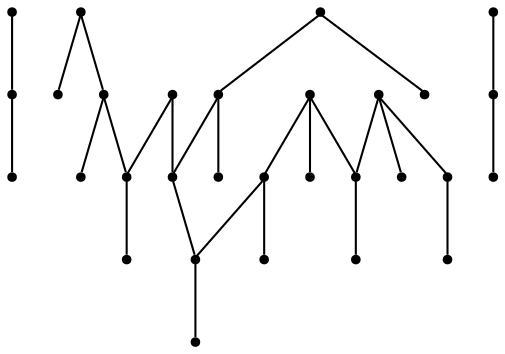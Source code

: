 graph {
  node [shape=point,comment="{\"directed\":false,\"doi\":\"10.1007/978-3-540-77537-9_11\",\"figure\":\"1\"}"]

  v0 [pos="1119.8327340059502,843.5316020017683"]
  v1 [pos="1097.5661911365596,853.9103976255474"]
  v2 [pos="1098.3167505486067,771.5054888731062"]
  v3 [pos="1017.381565138351,889.0481398241449"]
  v4 [pos="1018.1321086439975,806.6432310717033"]
  v5 [pos="996.7411972134612,898.3015721500282"]
  v6 [pos="997.3666686923004,815.8965997961795"]
  v7 [pos="975.9757731681646,907.6799812409372"]
  v8 [pos="976.7263325802115,825.2750088870886"]
  v9 [pos="953.7092143923737,917.1833670968721"]
  v10 [pos="931.4426397101823,907.8050216073701"]
  v11 [pos="949.4560337865074,645.3346074283485"]
  v12 [pos="902.0457983327466,620.4505568856904"]
  v13 [pos="949.4560337865074,715.3600110926773"]
  v14 [pos="902.0457983327466,690.4759605500192"]
  v15 [pos="949.8313293989314,668.7180463709976"]
  v16 [pos="949.5811376261156,622.0760816493179"]
  v17 [pos="1002.3703928038132,643.8339958283395"]
  v18 [pos="949.8313293989313,739.1186983374394"]
  v19 [pos="949.5811376261156,763.6276277807988"]
  v20 [pos="902.295974199162,738.80603381995"]
  v21 [pos="1002.2453048706054,714.1096074283485"]
  v22 [pos="1001.6198333917662,595.6915467094653"]
  v23 [pos="910.4895678586737,899.1143345318418"]
  v24 [pos="910.4895678586738,815.9591199793961"]
  v25 [pos="889.6615839403729,890.2986070898808"]
  v26 [pos="889.6615839403728,807.143456138842"]
  v27 [pos="809.1016782361407,855.6610263570151"]
  v28 [pos="809.1016782361407,772.5058118045692"]
  v29 [pos="786.3347518211187,846.5326979989717"]

  v0 -- v1 [id="-1",pos="1119.8327340059502,843.5316020017683 1097.5661911365596,853.9103976255474 1097.5661911365596,853.9103976255474 1097.5661911365596,853.9103976255474"]
  v29 -- v27 [id="-2",pos="786.3347518211187,846.5326979989717 809.1016782361407,855.6610263570151 809.1016782361407,855.6610263570151 809.1016782361407,855.6610263570151"]
  v27 -- v28 [id="-3",pos="809.1016782361407,855.6610263570151 809.1016782361407,772.5058118045692 809.1016782361407,772.5058118045692 809.1016782361407,772.5058118045692"]
  v1 -- v2 [id="-5",pos="1097.5661911365596,853.9103976255474 1098.3167505486067,771.5054888731062 1098.3167505486067,771.5054888731062 1098.3167505486067,771.5054888731062"]
  v3 -- v4 [id="-7",pos="1017.381565138351,889.0481398241449 1018.1321086439975,806.6432310717033 1018.1321086439975,806.6432310717033 1018.1321086439975,806.6432310717033"]
  v25 -- v26 [id="-9",pos="889.6615839403729,890.2986070898808 889.6615839403728,807.143456138842 889.6615839403728,807.143456138842 889.6615839403728,807.143456138842"]
  v25 -- v23 [id="-10",pos="889.6615839403729,890.2986070898808 910.4895678586737,899.1143345318418 910.4895678586737,899.1143345318418 910.4895678586737,899.1143345318418"]
  v23 -- v24 [id="-12",pos="910.4895678586737,899.1143345318418 910.4895678586738,815.9591199793961 910.4895678586738,815.9591199793961 910.4895678586738,815.9591199793961"]
  v10 -- v19 [id="-13",pos="931.4426397101823,907.8050216073701 949.5811376261156,763.6276277807988 949.5811376261156,763.6276277807988 949.5811376261156,763.6276277807988"]
  v16 -- v22 [id="-14",pos="949.5811376261156,622.0760816493179 1001.6198333917662,595.6915467094653 1001.6198333917662,595.6915467094653 1001.6198333917662,595.6915467094653"]
  v18 -- v21 [id="-15",pos="949.8313293989313,739.1186983374394 1002.2453048706054,714.1096074283485 1002.2453048706054,714.1096074283485 1002.2453048706054,714.1096074283485"]
  v19 -- v20 [id="-16",pos="949.5811376261156,763.6276277807988 902.295974199162,738.80603381995 902.295974199162,738.80603381995 902.295974199162,738.80603381995"]
  v18 -- v19 [id="-17",pos="949.8313293989313,739.1186983374394 949.5811376261156,763.6276277807988 949.5811376261156,763.6276277807988 949.5811376261156,763.6276277807988"]
  v13 -- v18 [id="-18",pos="949.4560337865074,715.3600110926773 949.8313293989313,739.1186983374394 949.8313293989313,739.1186983374394 949.8313293989313,739.1186983374394"]
  v23 -- v10 [id="-19",pos="910.4895678586737,899.1143345318418 931.4426397101823,907.8050216073701 931.4426397101823,907.8050216073701 931.4426397101823,907.8050216073701"]
  v13 -- v15 [id="-20",pos="949.4560337865074,715.3600110926773 949.8271619220112,701.7508363989627 949.8271619220112,701.7508363989627 949.8271619220112,701.7508363989627 949.8271619220112,699.5667640778513 949.8271619220112,699.5667640778513 949.8271619220112,699.5667640778513 949.8271619220112,680.0304470501525 949.8271619220112,680.0304470501525 949.8271619220112,680.0304470501525 949.8271619220112,677.8171180817576 949.8271619220112,677.8171180817576 949.8271619220112,677.8171180817576 949.8313293989314,668.7180463709976 949.8313293989314,668.7180463709976 949.8313293989314,668.7180463709976"]
  v11 -- v16 [id="-21",pos="949.4560337865074,645.3346074283485 949.5811376261156,622.0760816493179 949.5811376261156,622.0760816493179 949.5811376261156,622.0760816493179"]
  v11 -- v15 [id="-22",pos="949.4560337865074,645.3346074283485 949.8313293989314,668.7180463709976 949.8313293989314,668.7180463709976 949.8313293989314,668.7180463709976"]
  v13 -- v14 [id="-23",pos="949.4560337865074,715.3600110926773 902.0457983327466,690.4759605500192 902.0457983327466,690.4759605500192 902.0457983327466,690.4759605500192"]
  v11 -- v12 [id="-24",pos="949.4560337865074,645.3346074283485 902.0457983327466,620.4505568856904 902.0457983327466,620.4505568856904 902.0457983327466,620.4505568856904"]
  v9 -- v10 [id="-25",pos="953.7092143923737,917.1833670968721 931.4426397101823,907.8050216073701 931.4426397101823,907.8050216073701 931.4426397101823,907.8050216073701"]
  v9 -- v7 [id="-26",pos="953.7092143923737,917.1833670968721 975.9757731681646,907.6799812409372 975.9757731681646,907.6799812409372 975.9757731681646,907.6799812409372"]
  v7 -- v8 [id="-27",pos="975.9757731681646,907.6799812409372 976.7263325802115,825.2750088870886 976.7263325802115,825.2750088870886 976.7263325802115,825.2750088870886"]
  v5 -- v7 [id="-28",pos="996.7411972134612,898.3015721500282 975.9757731681646,907.6799812409372 975.9757731681646,907.6799812409372 975.9757731681646,907.6799812409372"]
  v5 -- v6 [id="-29",pos="996.7411972134612,898.3015721500282 997.3666686923004,815.8965997961795 997.3666686923004,815.8965997961795 997.3666686923004,815.8965997961795"]
  v15 -- v17 [id="-30",pos="949.8313293989314,668.7180463709976 1002.3703928038132,643.8339958283395 1002.3703928038132,643.8339958283395 1002.3703928038132,643.8339958283395"]
  v3 -- v5 [id="-31",pos="1017.381565138351,889.0481398241449 996.7411972134612,898.3015721500282 996.7411972134612,898.3015721500282 996.7411972134612,898.3015721500282"]
}